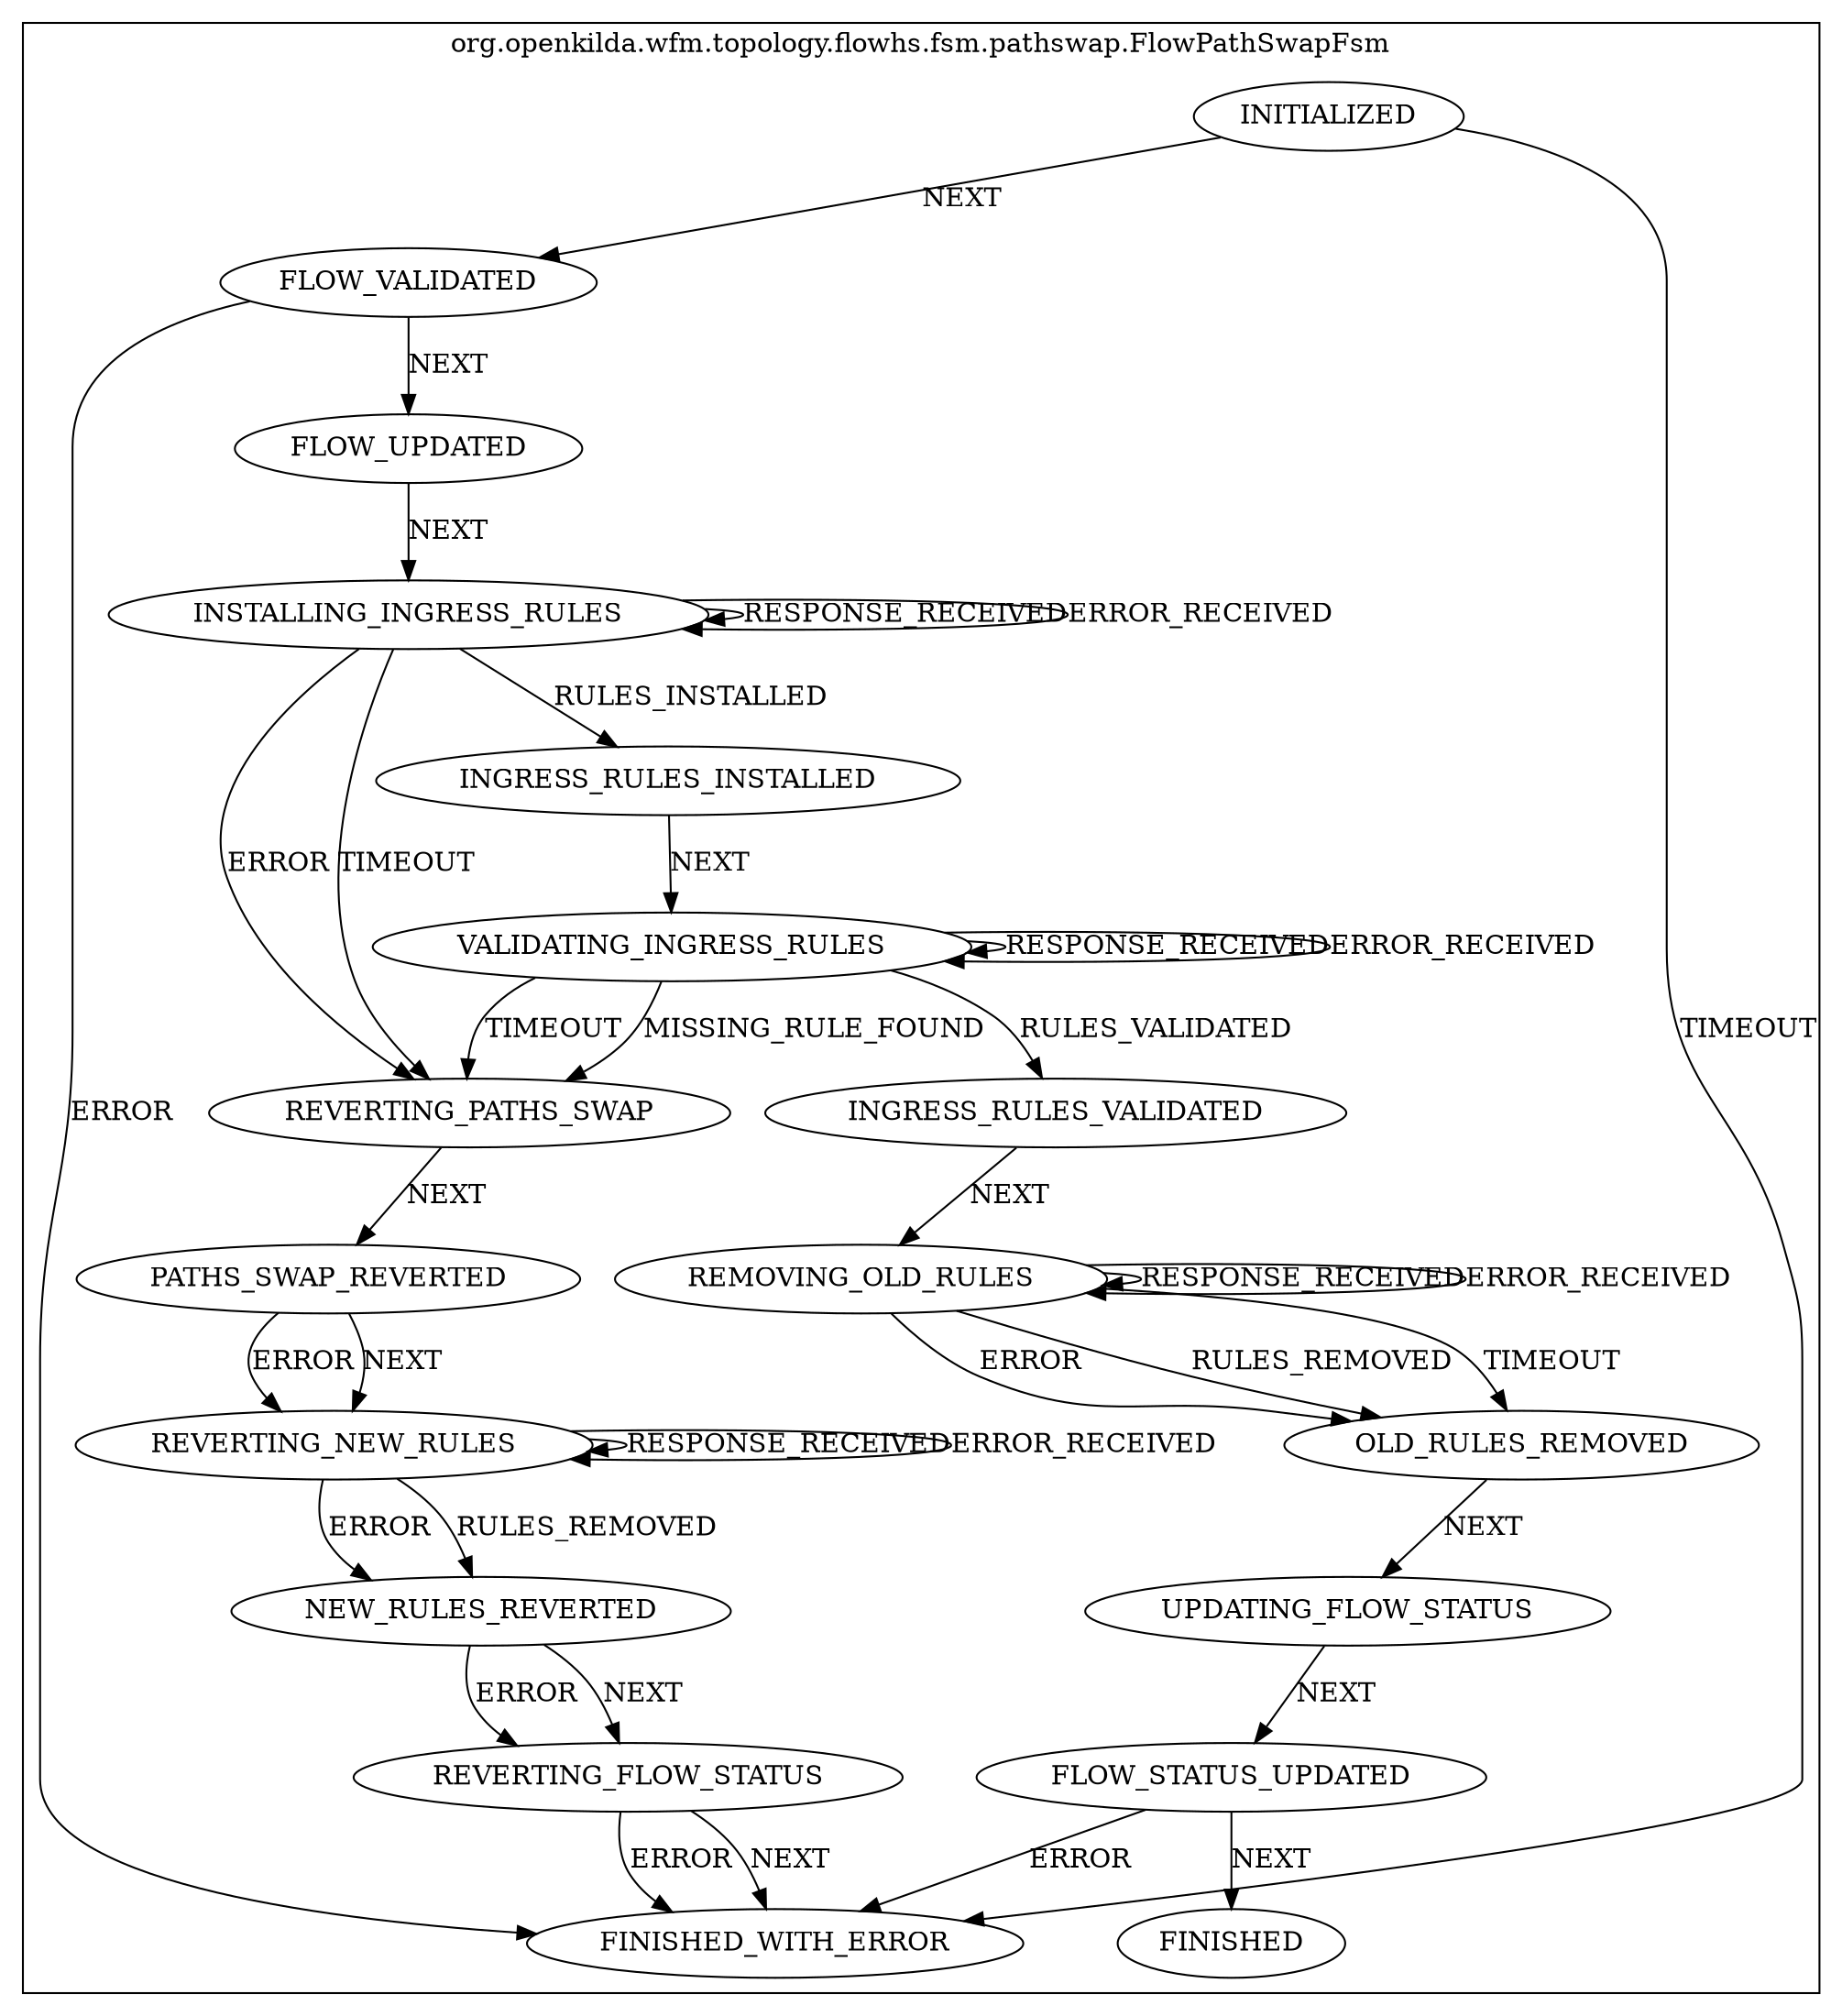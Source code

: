 digraph {
compound=true;
subgraph cluster_StateMachine {
label="org.openkilda.wfm.topology.flowhs.fsm.pathswap.FlowPathSwapFsm";
FINISHED_WITH_ERROR [label="FINISHED_WITH_ERROR"];
VALIDATING_INGRESS_RULES [label="VALIDATING_INGRESS_RULES"];
OLD_RULES_REMOVED [label="OLD_RULES_REMOVED"];
INITIALIZED [label="INITIALIZED"];
REVERTING_FLOW_STATUS [label="REVERTING_FLOW_STATUS"];
INGRESS_RULES_INSTALLED [label="INGRESS_RULES_INSTALLED"];
REVERTING_PATHS_SWAP [label="REVERTING_PATHS_SWAP"];
NEW_RULES_REVERTED [label="NEW_RULES_REVERTED"];
REMOVING_OLD_RULES [label="REMOVING_OLD_RULES"];
FINISHED [label="FINISHED"];
FLOW_UPDATED [label="FLOW_UPDATED"];
PATHS_SWAP_REVERTED [label="PATHS_SWAP_REVERTED"];
UPDATING_FLOW_STATUS [label="UPDATING_FLOW_STATUS"];
FLOW_STATUS_UPDATED [label="FLOW_STATUS_UPDATED"];
REVERTING_NEW_RULES [label="REVERTING_NEW_RULES"];
INSTALLING_INGRESS_RULES [label="INSTALLING_INGRESS_RULES"];
INGRESS_RULES_VALIDATED [label="INGRESS_RULES_VALIDATED"];
FLOW_VALIDATED [label="FLOW_VALIDATED"];

VALIDATING_INGRESS_RULES -> VALIDATING_INGRESS_RULES [ label="RESPONSE_RECEIVED"];
VALIDATING_INGRESS_RULES -> VALIDATING_INGRESS_RULES [ label="ERROR_RECEIVED"];
VALIDATING_INGRESS_RULES -> INGRESS_RULES_VALIDATED [ label="RULES_VALIDATED"];
VALIDATING_INGRESS_RULES -> REVERTING_PATHS_SWAP [ label="TIMEOUT"];
VALIDATING_INGRESS_RULES -> REVERTING_PATHS_SWAP [ label="MISSING_RULE_FOUND"];
OLD_RULES_REMOVED -> UPDATING_FLOW_STATUS [ label="NEXT"];
INITIALIZED -> FLOW_VALIDATED [ label="NEXT"];
INITIALIZED -> FINISHED_WITH_ERROR [ label="TIMEOUT"];
REVERTING_FLOW_STATUS -> FINISHED_WITH_ERROR [ label="ERROR"];
REVERTING_FLOW_STATUS -> FINISHED_WITH_ERROR [ label="NEXT"];
INGRESS_RULES_INSTALLED -> VALIDATING_INGRESS_RULES [ label="NEXT"];
REVERTING_PATHS_SWAP -> PATHS_SWAP_REVERTED [ label="NEXT"];
NEW_RULES_REVERTED -> REVERTING_FLOW_STATUS [ label="NEXT"];
NEW_RULES_REVERTED -> REVERTING_FLOW_STATUS [ label="ERROR"];
REMOVING_OLD_RULES -> REMOVING_OLD_RULES [ label="RESPONSE_RECEIVED"];
REMOVING_OLD_RULES -> REMOVING_OLD_RULES [ label="ERROR_RECEIVED"];
REMOVING_OLD_RULES -> OLD_RULES_REMOVED [ label="RULES_REMOVED"];
REMOVING_OLD_RULES -> OLD_RULES_REMOVED [ label="TIMEOUT"];
REMOVING_OLD_RULES -> OLD_RULES_REMOVED [ label="ERROR"];
FLOW_UPDATED -> INSTALLING_INGRESS_RULES [ label="NEXT"];
PATHS_SWAP_REVERTED -> REVERTING_NEW_RULES [ label="NEXT"];
PATHS_SWAP_REVERTED -> REVERTING_NEW_RULES [ label="ERROR"];
UPDATING_FLOW_STATUS -> FLOW_STATUS_UPDATED [ label="NEXT"];
FLOW_STATUS_UPDATED -> FINISHED [ label="NEXT"];
FLOW_STATUS_UPDATED -> FINISHED_WITH_ERROR [ label="ERROR"];
REVERTING_NEW_RULES -> REVERTING_NEW_RULES [ label="RESPONSE_RECEIVED"];
REVERTING_NEW_RULES -> REVERTING_NEW_RULES [ label="ERROR_RECEIVED"];
REVERTING_NEW_RULES -> NEW_RULES_REVERTED [ label="RULES_REMOVED"];
REVERTING_NEW_RULES -> NEW_RULES_REVERTED [ label="ERROR"];
INSTALLING_INGRESS_RULES -> INSTALLING_INGRESS_RULES [ label="RESPONSE_RECEIVED"];
INSTALLING_INGRESS_RULES -> INSTALLING_INGRESS_RULES [ label="ERROR_RECEIVED"];
INSTALLING_INGRESS_RULES -> REVERTING_PATHS_SWAP [ label="TIMEOUT"];
INSTALLING_INGRESS_RULES -> REVERTING_PATHS_SWAP [ label="ERROR"];
INSTALLING_INGRESS_RULES -> INGRESS_RULES_INSTALLED [ label="RULES_INSTALLED"];
INGRESS_RULES_VALIDATED -> REMOVING_OLD_RULES [ label="NEXT"];
FLOW_VALIDATED -> FINISHED_WITH_ERROR [ label="ERROR"];
FLOW_VALIDATED -> FLOW_UPDATED [ label="NEXT"];}}
